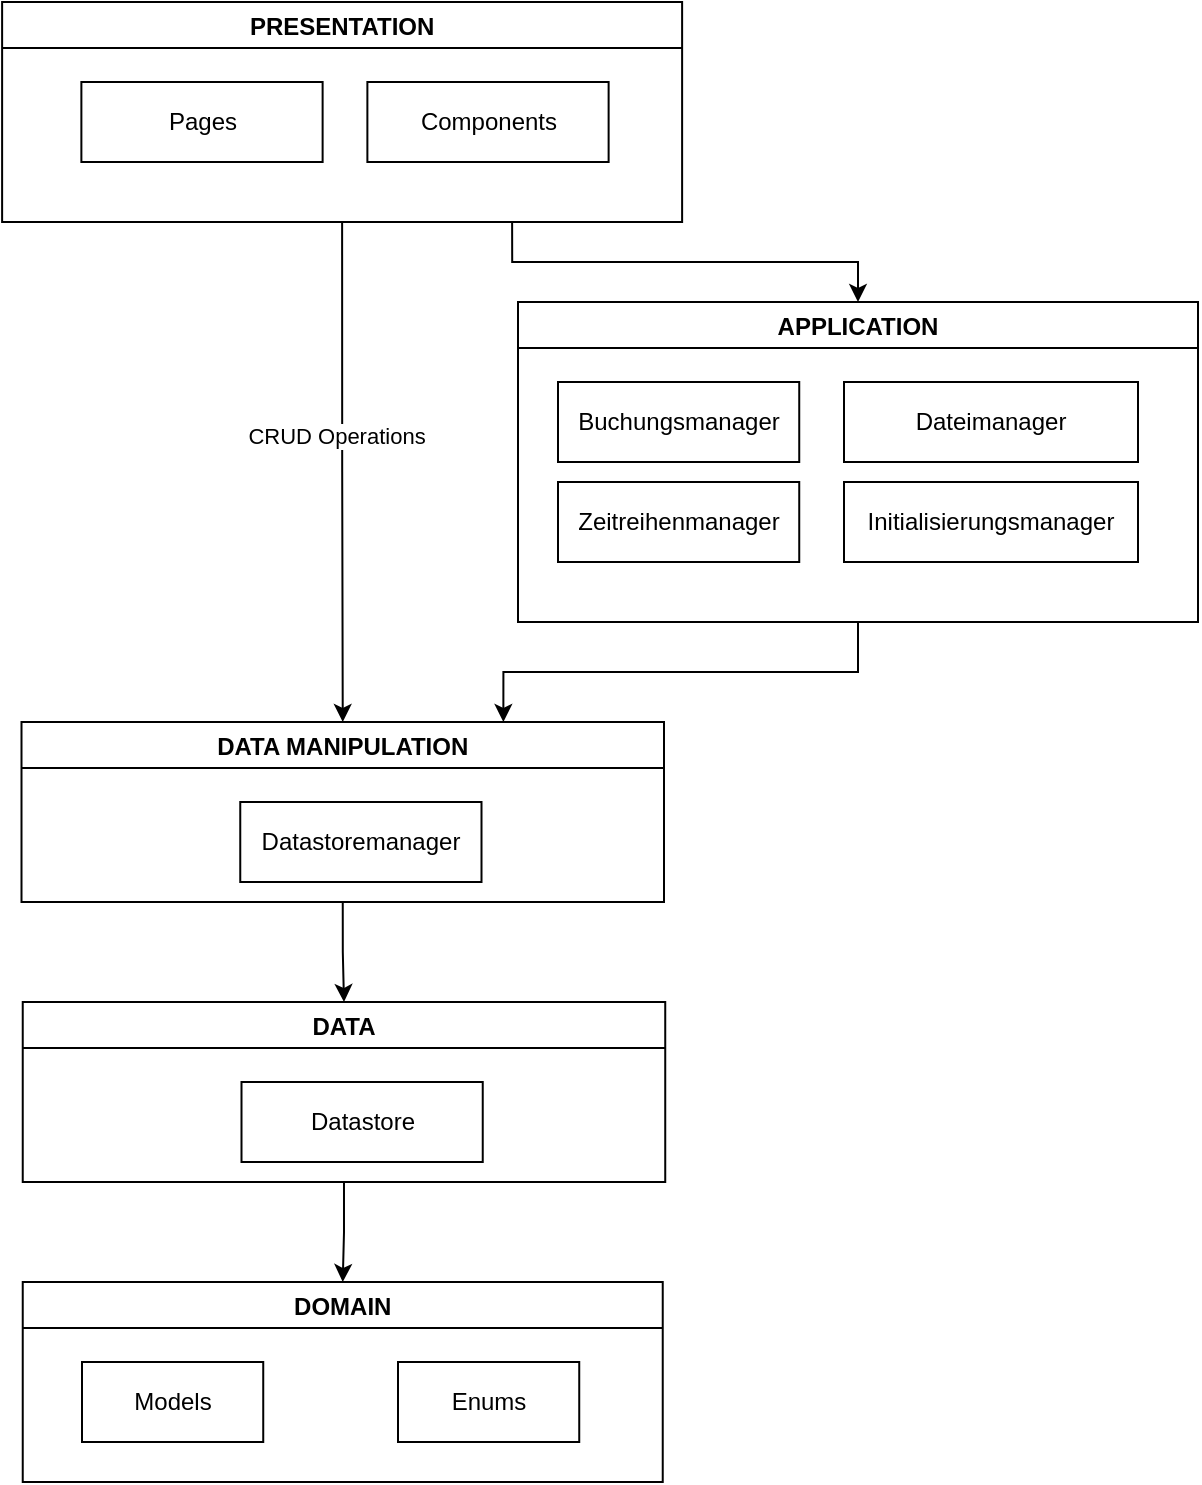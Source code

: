 <mxfile version="20.3.0" type="device"><diagram id="1iP9Jmj6-IHQ4kd7tx6d" name="Seite-1"><mxGraphModel dx="1324" dy="947" grid="1" gridSize="10" guides="1" tooltips="1" connect="1" arrows="1" fold="1" page="1" pageScale="1" pageWidth="827" pageHeight="1169" math="0" shadow="0"><root><mxCell id="0"/><mxCell id="1" parent="0"/><mxCell id="lbjoDlrXh82COlgvgzN5-3" value="DOMAIN" style="swimlane;" vertex="1" parent="1"><mxGeometry x="252.37" y="820" width="320" height="100" as="geometry"/></mxCell><mxCell id="lbjoDlrXh82COlgvgzN5-20" value="Models" style="rounded=0;whiteSpace=wrap;html=1;" vertex="1" parent="lbjoDlrXh82COlgvgzN5-3"><mxGeometry x="29.63" y="40" width="90.62" height="40" as="geometry"/></mxCell><mxCell id="lbjoDlrXh82COlgvgzN5-32" value="Enums" style="rounded=0;whiteSpace=wrap;html=1;" vertex="1" parent="lbjoDlrXh82COlgvgzN5-3"><mxGeometry x="187.63" y="40" width="90.62" height="40" as="geometry"/></mxCell><mxCell id="lbjoDlrXh82COlgvgzN5-34" style="edgeStyle=orthogonalEdgeStyle;rounded=0;orthogonalLoop=1;jettySize=auto;html=1;exitX=0.5;exitY=1;exitDx=0;exitDy=0;entryX=0.5;entryY=0;entryDx=0;entryDy=0;" edge="1" parent="1" source="lbjoDlrXh82COlgvgzN5-11" target="lbjoDlrXh82COlgvgzN5-3"><mxGeometry relative="1" as="geometry"/></mxCell><mxCell id="lbjoDlrXh82COlgvgzN5-11" value="DATA" style="swimlane;" vertex="1" parent="1"><mxGeometry x="252.37" y="680" width="321.25" height="90" as="geometry"/></mxCell><mxCell id="lbjoDlrXh82COlgvgzN5-19" value="Datastore" style="rounded=0;whiteSpace=wrap;html=1;" vertex="1" parent="lbjoDlrXh82COlgvgzN5-11"><mxGeometry x="109.38" y="40" width="120.62" height="40" as="geometry"/></mxCell><mxCell id="lbjoDlrXh82COlgvgzN5-35" style="edgeStyle=orthogonalEdgeStyle;rounded=0;orthogonalLoop=1;jettySize=auto;html=1;exitX=0.5;exitY=1;exitDx=0;exitDy=0;entryX=0.5;entryY=0;entryDx=0;entryDy=0;" edge="1" parent="1" source="lbjoDlrXh82COlgvgzN5-21" target="lbjoDlrXh82COlgvgzN5-11"><mxGeometry relative="1" as="geometry"/></mxCell><mxCell id="lbjoDlrXh82COlgvgzN5-21" value="DATA MANIPULATION" style="swimlane;" vertex="1" parent="1"><mxGeometry x="251.75" y="540" width="321.25" height="90" as="geometry"/></mxCell><mxCell id="lbjoDlrXh82COlgvgzN5-22" value="Datastoremanager" style="rounded=0;whiteSpace=wrap;html=1;" vertex="1" parent="lbjoDlrXh82COlgvgzN5-21"><mxGeometry x="109.38" y="40" width="120.62" height="40" as="geometry"/></mxCell><mxCell id="lbjoDlrXh82COlgvgzN5-36" style="edgeStyle=orthogonalEdgeStyle;rounded=0;orthogonalLoop=1;jettySize=auto;html=1;exitX=0.5;exitY=1;exitDx=0;exitDy=0;entryX=0.75;entryY=0;entryDx=0;entryDy=0;" edge="1" parent="1" source="lbjoDlrXh82COlgvgzN5-23" target="lbjoDlrXh82COlgvgzN5-21"><mxGeometry relative="1" as="geometry"/></mxCell><mxCell id="lbjoDlrXh82COlgvgzN5-23" value="APPLICATION" style="swimlane;" vertex="1" parent="1"><mxGeometry x="500" y="330" width="340" height="160" as="geometry"/></mxCell><mxCell id="lbjoDlrXh82COlgvgzN5-24" value="Buchungsmanager" style="rounded=0;whiteSpace=wrap;html=1;" vertex="1" parent="lbjoDlrXh82COlgvgzN5-23"><mxGeometry x="20" y="40" width="120.62" height="40" as="geometry"/></mxCell><mxCell id="lbjoDlrXh82COlgvgzN5-25" value="Zeitreihenmanager" style="rounded=0;whiteSpace=wrap;html=1;" vertex="1" parent="lbjoDlrXh82COlgvgzN5-23"><mxGeometry x="20" y="90" width="120.62" height="40" as="geometry"/></mxCell><mxCell id="lbjoDlrXh82COlgvgzN5-26" value="Dateimanager" style="rounded=0;whiteSpace=wrap;html=1;" vertex="1" parent="lbjoDlrXh82COlgvgzN5-23"><mxGeometry x="163" y="40" width="147" height="40" as="geometry"/></mxCell><mxCell id="lbjoDlrXh82COlgvgzN5-31" value="Initialisierungsmanager" style="rounded=0;whiteSpace=wrap;html=1;" vertex="1" parent="lbjoDlrXh82COlgvgzN5-23"><mxGeometry x="163" y="90" width="147" height="40" as="geometry"/></mxCell><mxCell id="lbjoDlrXh82COlgvgzN5-37" style="edgeStyle=orthogonalEdgeStyle;rounded=0;orthogonalLoop=1;jettySize=auto;html=1;exitX=0.5;exitY=1;exitDx=0;exitDy=0;entryX=0.5;entryY=0;entryDx=0;entryDy=0;" edge="1" parent="1" source="lbjoDlrXh82COlgvgzN5-27" target="lbjoDlrXh82COlgvgzN5-21"><mxGeometry relative="1" as="geometry"/></mxCell><mxCell id="lbjoDlrXh82COlgvgzN5-39" value="CRUD Operations" style="edgeLabel;html=1;align=center;verticalAlign=middle;resizable=0;points=[];" vertex="1" connectable="0" parent="lbjoDlrXh82COlgvgzN5-37"><mxGeometry x="-0.139" y="-3" relative="1" as="geometry"><mxPoint y="-1" as="offset"/></mxGeometry></mxCell><mxCell id="lbjoDlrXh82COlgvgzN5-38" style="edgeStyle=orthogonalEdgeStyle;rounded=0;orthogonalLoop=1;jettySize=auto;html=1;exitX=0.75;exitY=1;exitDx=0;exitDy=0;entryX=0.5;entryY=0;entryDx=0;entryDy=0;" edge="1" parent="1" source="lbjoDlrXh82COlgvgzN5-27" target="lbjoDlrXh82COlgvgzN5-23"><mxGeometry relative="1" as="geometry"/></mxCell><mxCell id="lbjoDlrXh82COlgvgzN5-27" value="PRESENTATION" style="swimlane;" vertex="1" parent="1"><mxGeometry x="242.06" y="180" width="340" height="110" as="geometry"/></mxCell><mxCell id="lbjoDlrXh82COlgvgzN5-28" value="Pages" style="rounded=0;whiteSpace=wrap;html=1;" vertex="1" parent="lbjoDlrXh82COlgvgzN5-27"><mxGeometry x="39.63" y="40" width="120.62" height="40" as="geometry"/></mxCell><mxCell id="lbjoDlrXh82COlgvgzN5-30" value="Components" style="rounded=0;whiteSpace=wrap;html=1;" vertex="1" parent="lbjoDlrXh82COlgvgzN5-27"><mxGeometry x="182.63" y="40" width="120.62" height="40" as="geometry"/></mxCell></root></mxGraphModel></diagram></mxfile>
